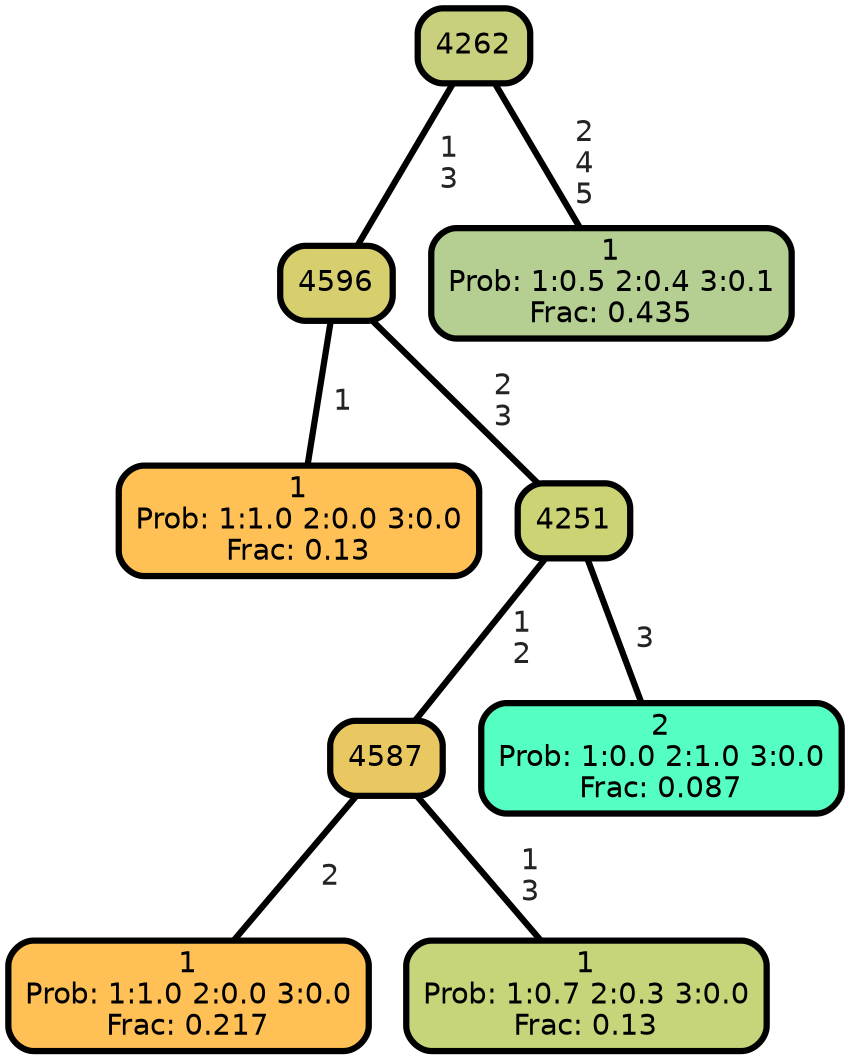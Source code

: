 graph Tree {
node [shape=box, style="filled, rounded",color="black",penwidth="3",fontcolor="black",                 fontname=helvetica] ;
graph [ranksep="0 equally", splines=straight,                 bgcolor=transparent, dpi=200] ;
edge [fontname=helvetica, fontweight=bold,fontcolor=grey14,color=black] ;
0 [label="1
Prob: 1:1.0 2:0.0 3:0.0
Frac: 0.13", fillcolor="#ffc155"] ;
1 [label="4596", fillcolor="#d7cf6d"] ;
2 [label="1
Prob: 1:1.0 2:0.0 3:0.0
Frac: 0.217", fillcolor="#ffc155"] ;
3 [label="4587", fillcolor="#e9c862"] ;
4 [label="1
Prob: 1:0.7 2:0.3 3:0.0
Frac: 0.13", fillcolor="#c6d579"] ;
5 [label="4251", fillcolor="#ccd375"] ;
6 [label="2
Prob: 1:0.0 2:1.0 3:0.0
Frac: 0.087", fillcolor="#55ffc1"] ;
7 [label="4262", fillcolor="#c8cf7d"] ;
8 [label="1
Prob: 1:0.5 2:0.4 3:0.1
Frac: 0.435", fillcolor="#b4cf91"] ;
1 -- 0 [label=" 1",penwidth=3] ;
1 -- 5 [label=" 2\n 3",penwidth=3] ;
3 -- 2 [label=" 2",penwidth=3] ;
3 -- 4 [label=" 1\n 3",penwidth=3] ;
5 -- 3 [label=" 1\n 2",penwidth=3] ;
5 -- 6 [label=" 3",penwidth=3] ;
7 -- 1 [label=" 1\n 3",penwidth=3] ;
7 -- 8 [label=" 2\n 4\n 5",penwidth=3] ;
{rank = same;}}